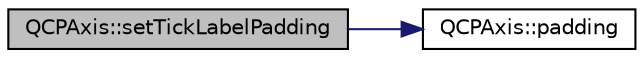 digraph "QCPAxis::setTickLabelPadding"
{
  edge [fontname="Helvetica",fontsize="10",labelfontname="Helvetica",labelfontsize="10"];
  node [fontname="Helvetica",fontsize="10",shape=record];
  rankdir="LR";
  Node779 [label="QCPAxis::setTickLabelPadding",height=0.2,width=0.4,color="black", fillcolor="grey75", style="filled", fontcolor="black"];
  Node779 -> Node780 [color="midnightblue",fontsize="10",style="solid",fontname="Helvetica"];
  Node780 [label="QCPAxis::padding",height=0.2,width=0.4,color="black", fillcolor="white", style="filled",URL="$d2/deb/class_q_c_p_axis.html#a07df379d5c017b8f3a4702532eb037b2"];
}

